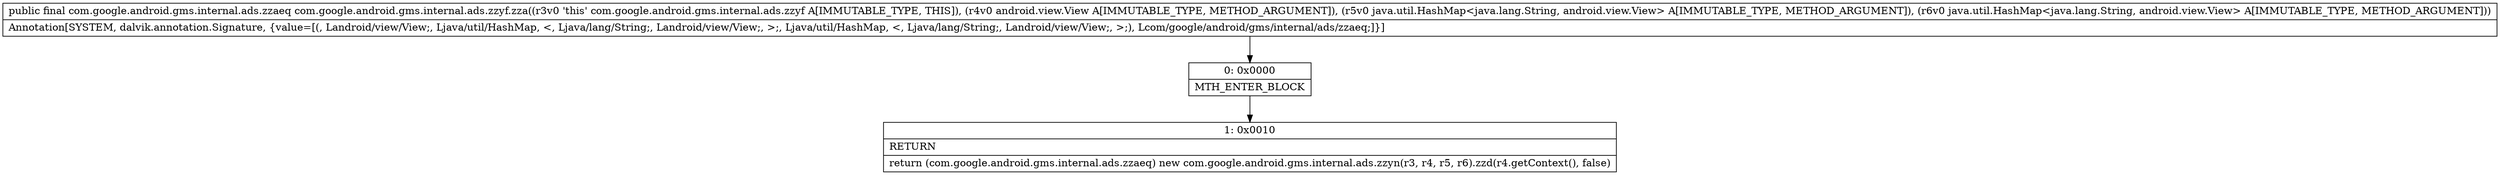 digraph "CFG forcom.google.android.gms.internal.ads.zzyf.zza(Landroid\/view\/View;Ljava\/util\/HashMap;Ljava\/util\/HashMap;)Lcom\/google\/android\/gms\/internal\/ads\/zzaeq;" {
Node_0 [shape=record,label="{0\:\ 0x0000|MTH_ENTER_BLOCK\l}"];
Node_1 [shape=record,label="{1\:\ 0x0010|RETURN\l|return (com.google.android.gms.internal.ads.zzaeq) new com.google.android.gms.internal.ads.zzyn(r3, r4, r5, r6).zzd(r4.getContext(), false)\l}"];
MethodNode[shape=record,label="{public final com.google.android.gms.internal.ads.zzaeq com.google.android.gms.internal.ads.zzyf.zza((r3v0 'this' com.google.android.gms.internal.ads.zzyf A[IMMUTABLE_TYPE, THIS]), (r4v0 android.view.View A[IMMUTABLE_TYPE, METHOD_ARGUMENT]), (r5v0 java.util.HashMap\<java.lang.String, android.view.View\> A[IMMUTABLE_TYPE, METHOD_ARGUMENT]), (r6v0 java.util.HashMap\<java.lang.String, android.view.View\> A[IMMUTABLE_TYPE, METHOD_ARGUMENT]))  | Annotation[SYSTEM, dalvik.annotation.Signature, \{value=[(, Landroid\/view\/View;, Ljava\/util\/HashMap, \<, Ljava\/lang\/String;, Landroid\/view\/View;, \>;, Ljava\/util\/HashMap, \<, Ljava\/lang\/String;, Landroid\/view\/View;, \>;), Lcom\/google\/android\/gms\/internal\/ads\/zzaeq;]\}]\l}"];
MethodNode -> Node_0;
Node_0 -> Node_1;
}

